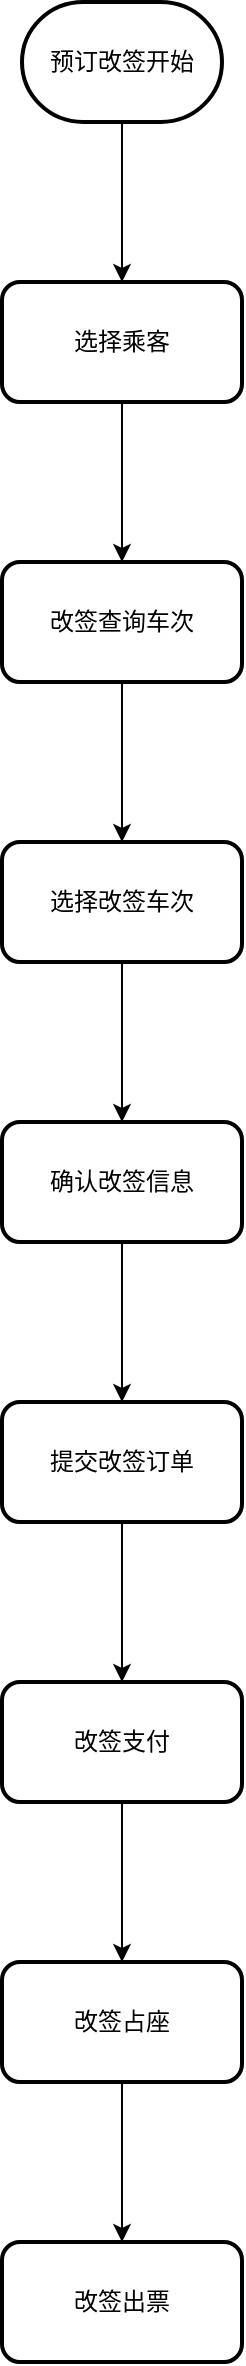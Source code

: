<mxfile version="20.8.10" type="device"><diagram id="C5RBs43oDa-KdzZeNtuy" name="Page-1"><mxGraphModel dx="954" dy="616" grid="1" gridSize="10" guides="1" tooltips="1" connect="1" arrows="1" fold="1" page="1" pageScale="1" pageWidth="827" pageHeight="1169" math="0" shadow="0"><root><mxCell id="WIyWlLk6GJQsqaUBKTNV-0"/><mxCell id="WIyWlLk6GJQsqaUBKTNV-1" parent="WIyWlLk6GJQsqaUBKTNV-0"/><mxCell id="fSsdn6b0NaaSGRS_EVs--2" value="" style="edgeStyle=orthogonalEdgeStyle;rounded=0;orthogonalLoop=1;jettySize=auto;html=1;" edge="1" parent="WIyWlLk6GJQsqaUBKTNV-1" source="fSsdn6b0NaaSGRS_EVs--0" target="fSsdn6b0NaaSGRS_EVs--1"><mxGeometry relative="1" as="geometry"/></mxCell><mxCell id="fSsdn6b0NaaSGRS_EVs--0" value="预订改签开始" style="strokeWidth=2;html=1;shape=mxgraph.flowchart.terminator;whiteSpace=wrap;" vertex="1" parent="WIyWlLk6GJQsqaUBKTNV-1"><mxGeometry x="314" y="20" width="100" height="60" as="geometry"/></mxCell><mxCell id="fSsdn6b0NaaSGRS_EVs--4" value="" style="edgeStyle=orthogonalEdgeStyle;rounded=0;orthogonalLoop=1;jettySize=auto;html=1;" edge="1" parent="WIyWlLk6GJQsqaUBKTNV-1" source="fSsdn6b0NaaSGRS_EVs--1" target="fSsdn6b0NaaSGRS_EVs--3"><mxGeometry relative="1" as="geometry"/></mxCell><mxCell id="fSsdn6b0NaaSGRS_EVs--1" value="选择乘客" style="rounded=1;whiteSpace=wrap;html=1;strokeWidth=2;" vertex="1" parent="WIyWlLk6GJQsqaUBKTNV-1"><mxGeometry x="304" y="160" width="120" height="60" as="geometry"/></mxCell><mxCell id="fSsdn6b0NaaSGRS_EVs--6" value="" style="edgeStyle=orthogonalEdgeStyle;rounded=0;orthogonalLoop=1;jettySize=auto;html=1;" edge="1" parent="WIyWlLk6GJQsqaUBKTNV-1" source="fSsdn6b0NaaSGRS_EVs--3" target="fSsdn6b0NaaSGRS_EVs--5"><mxGeometry relative="1" as="geometry"/></mxCell><mxCell id="fSsdn6b0NaaSGRS_EVs--3" value="改签查询车次" style="whiteSpace=wrap;html=1;rounded=1;strokeWidth=2;" vertex="1" parent="WIyWlLk6GJQsqaUBKTNV-1"><mxGeometry x="304" y="300" width="120" height="60" as="geometry"/></mxCell><mxCell id="fSsdn6b0NaaSGRS_EVs--8" value="" style="edgeStyle=orthogonalEdgeStyle;rounded=0;orthogonalLoop=1;jettySize=auto;html=1;" edge="1" parent="WIyWlLk6GJQsqaUBKTNV-1" source="fSsdn6b0NaaSGRS_EVs--5" target="fSsdn6b0NaaSGRS_EVs--7"><mxGeometry relative="1" as="geometry"/></mxCell><mxCell id="fSsdn6b0NaaSGRS_EVs--5" value="选择改签车次" style="whiteSpace=wrap;html=1;rounded=1;strokeWidth=2;" vertex="1" parent="WIyWlLk6GJQsqaUBKTNV-1"><mxGeometry x="304" y="440" width="120" height="60" as="geometry"/></mxCell><mxCell id="fSsdn6b0NaaSGRS_EVs--10" value="" style="edgeStyle=orthogonalEdgeStyle;rounded=0;orthogonalLoop=1;jettySize=auto;html=1;" edge="1" parent="WIyWlLk6GJQsqaUBKTNV-1" source="fSsdn6b0NaaSGRS_EVs--7" target="fSsdn6b0NaaSGRS_EVs--9"><mxGeometry relative="1" as="geometry"/></mxCell><mxCell id="fSsdn6b0NaaSGRS_EVs--7" value="确认改签信息" style="whiteSpace=wrap;html=1;rounded=1;strokeWidth=2;" vertex="1" parent="WIyWlLk6GJQsqaUBKTNV-1"><mxGeometry x="304" y="580" width="120" height="60" as="geometry"/></mxCell><mxCell id="fSsdn6b0NaaSGRS_EVs--12" value="" style="edgeStyle=orthogonalEdgeStyle;rounded=0;orthogonalLoop=1;jettySize=auto;html=1;" edge="1" parent="WIyWlLk6GJQsqaUBKTNV-1" source="fSsdn6b0NaaSGRS_EVs--9" target="fSsdn6b0NaaSGRS_EVs--11"><mxGeometry relative="1" as="geometry"/></mxCell><mxCell id="fSsdn6b0NaaSGRS_EVs--9" value="提交改签订单" style="whiteSpace=wrap;html=1;rounded=1;strokeWidth=2;" vertex="1" parent="WIyWlLk6GJQsqaUBKTNV-1"><mxGeometry x="304" y="720" width="120" height="60" as="geometry"/></mxCell><mxCell id="fSsdn6b0NaaSGRS_EVs--14" value="" style="edgeStyle=orthogonalEdgeStyle;rounded=0;orthogonalLoop=1;jettySize=auto;html=1;" edge="1" parent="WIyWlLk6GJQsqaUBKTNV-1" source="fSsdn6b0NaaSGRS_EVs--11" target="fSsdn6b0NaaSGRS_EVs--13"><mxGeometry relative="1" as="geometry"/></mxCell><mxCell id="fSsdn6b0NaaSGRS_EVs--11" value="改签支付" style="whiteSpace=wrap;html=1;rounded=1;strokeWidth=2;" vertex="1" parent="WIyWlLk6GJQsqaUBKTNV-1"><mxGeometry x="304" y="860" width="120" height="60" as="geometry"/></mxCell><mxCell id="fSsdn6b0NaaSGRS_EVs--16" value="" style="edgeStyle=orthogonalEdgeStyle;rounded=0;orthogonalLoop=1;jettySize=auto;html=1;" edge="1" parent="WIyWlLk6GJQsqaUBKTNV-1" source="fSsdn6b0NaaSGRS_EVs--13" target="fSsdn6b0NaaSGRS_EVs--15"><mxGeometry relative="1" as="geometry"/></mxCell><mxCell id="fSsdn6b0NaaSGRS_EVs--13" value="改签占座" style="whiteSpace=wrap;html=1;rounded=1;strokeWidth=2;" vertex="1" parent="WIyWlLk6GJQsqaUBKTNV-1"><mxGeometry x="304" y="1000" width="120" height="60" as="geometry"/></mxCell><mxCell id="fSsdn6b0NaaSGRS_EVs--15" value="改签出票" style="whiteSpace=wrap;html=1;rounded=1;strokeWidth=2;" vertex="1" parent="WIyWlLk6GJQsqaUBKTNV-1"><mxGeometry x="304" y="1140" width="120" height="60" as="geometry"/></mxCell></root></mxGraphModel></diagram></mxfile>